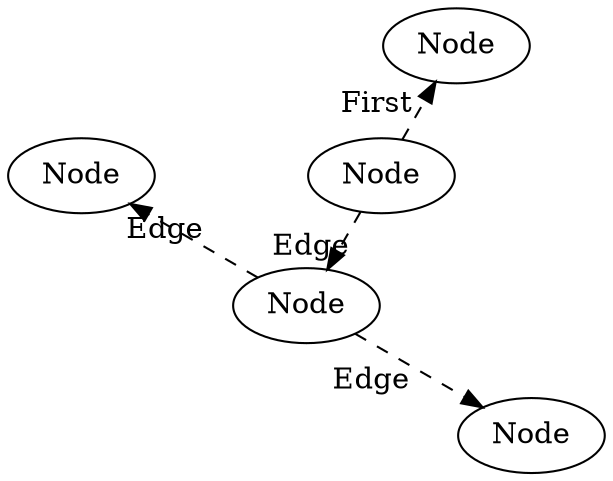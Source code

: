 /*******************************************************************************
 * Copyright (c) 2009 Fabian Steeg. All rights reserved. This program and the
 * accompanying materials are made available under the terms of the Eclipse
 * Public License v1.0 which accompanies this distribution, and is available at
 * http://www.eclipse.org/legal/epl-v10.html
 * <p/>
 * Contributors: Fabian Steeg - initial API and implementation; see bug 277380
 *******************************************************************************/
digraph ExperimentalAnimationFull {
	/* Global attributes for nodes and edges: */
	node[label="Node"] 
	edge[label="Edge" style=dashed]
	/* We can specify a Zest layout for the animation here: */
	graph[layout=twopi] // = RadialLayoutAlgorithm
	1;2;3;4;5
	/* The single animation steps are marked by numbers: */
	subgraph cluster_0{ 1 -> 2 [label="First"] }
	subgraph cluster_1{ 1 -> 3 }
	/* The final animation step needs to be marked with "end": */
	subgraph cluster_2_end{ 3 -> 4; 3 -> 5}
}